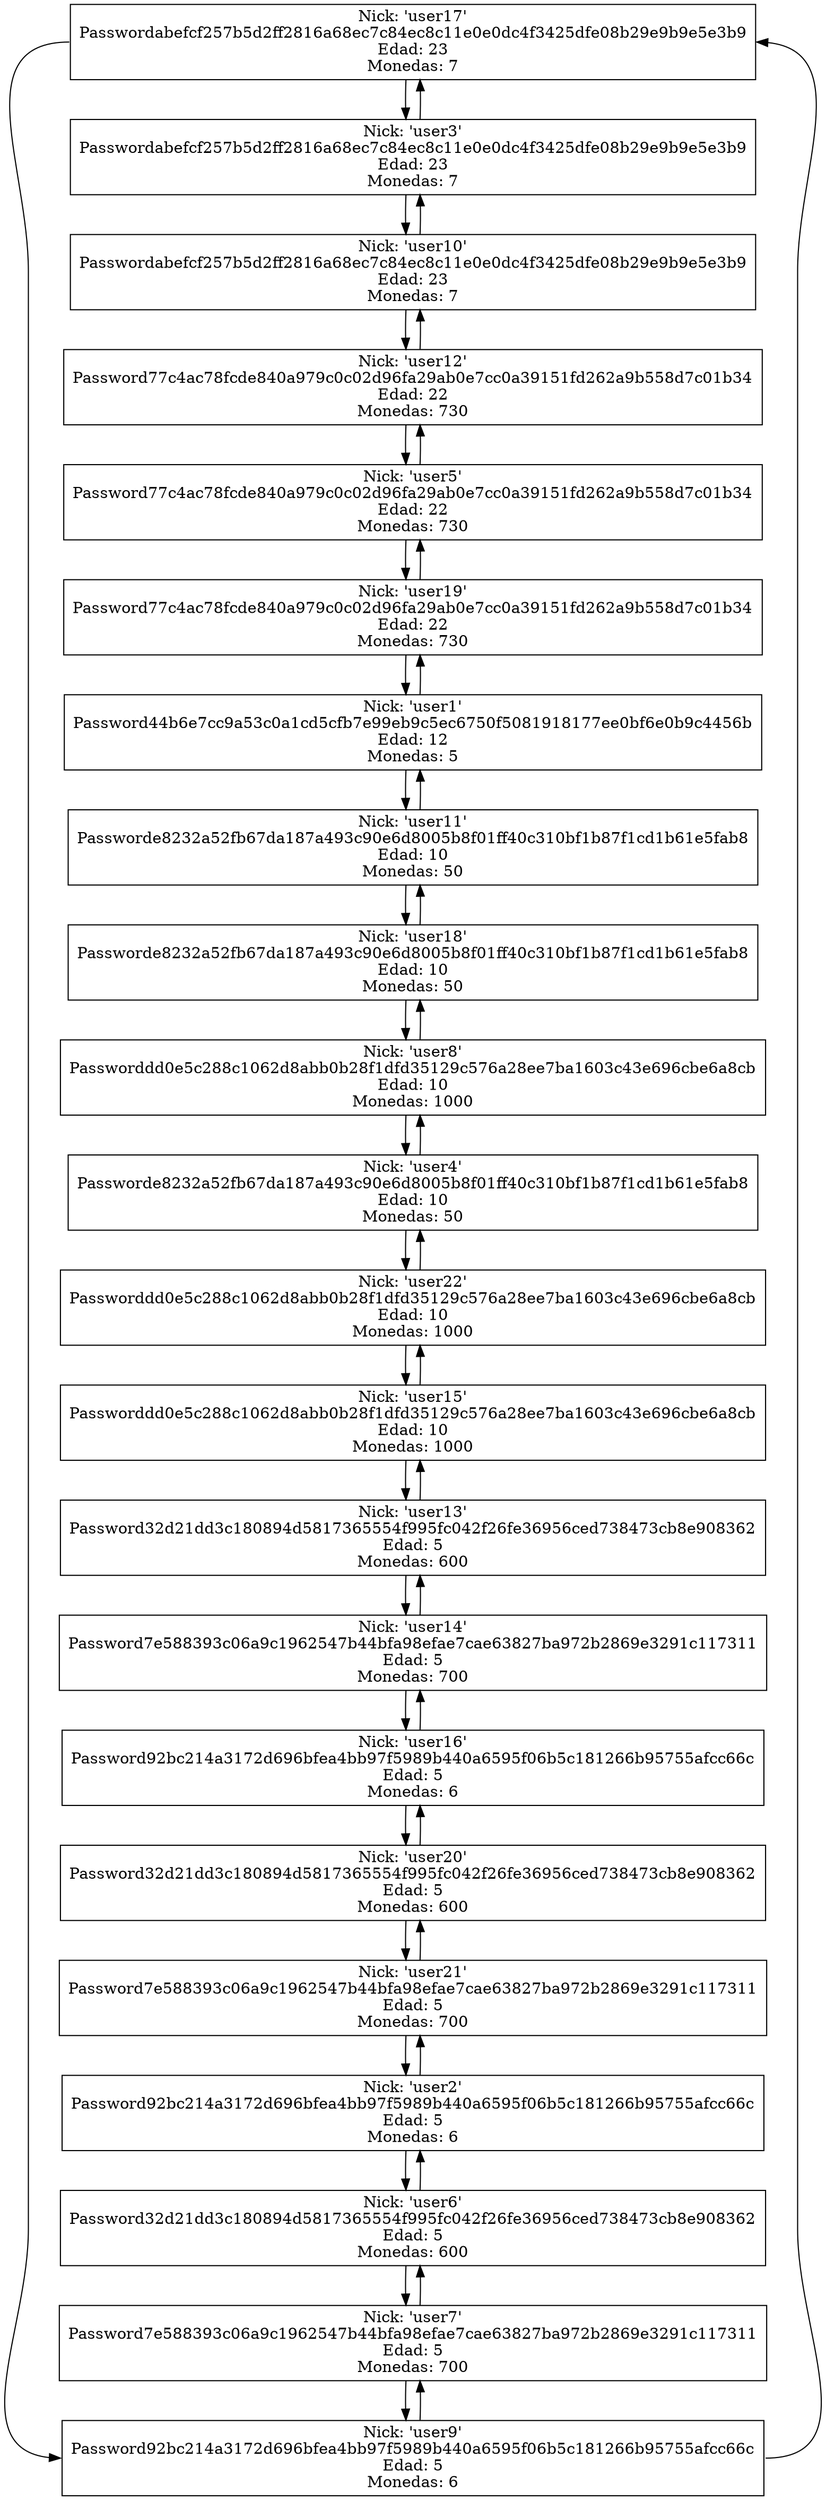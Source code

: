 digraph G {
graph [rankdir = TB ]
node [shape = box]
"user17"[label="Nick: 'user17'
Passwordabefcf257b5d2ff2816a68ec7c84ec8c11e0e0dc4f3425dfe08b29e9b9e5e3b9
Edad: 23
Monedas: 7"];
user17->user3
"user3" [label="Nick: 'user3'
Passwordabefcf257b5d2ff2816a68ec7c84ec8c11e0e0dc4f3425dfe08b29e9b9e5e3b9
Edad: 23
Monedas: 7"];
"user3"->"user10"
"user3"->"user17"
"user10" [label="Nick: 'user10'
Passwordabefcf257b5d2ff2816a68ec7c84ec8c11e0e0dc4f3425dfe08b29e9b9e5e3b9
Edad: 23
Monedas: 7"];
"user10"->"user12"
"user10"->"user3"
"user12" [label="Nick: 'user12'
Password77c4ac78fcde840a979c0c02d96fa29ab0e7cc0a39151fd262a9b558d7c01b34
Edad: 22
Monedas: 730"];
"user12"->"user5"
"user12"->"user10"
"user5" [label="Nick: 'user5'
Password77c4ac78fcde840a979c0c02d96fa29ab0e7cc0a39151fd262a9b558d7c01b34
Edad: 22
Monedas: 730"];
"user5"->"user19"
"user5"->"user12"
"user19" [label="Nick: 'user19'
Password77c4ac78fcde840a979c0c02d96fa29ab0e7cc0a39151fd262a9b558d7c01b34
Edad: 22
Monedas: 730"];
"user19"->"user1"
"user19"->"user5"
"user1" [label="Nick: 'user1'
Password44b6e7cc9a53c0a1cd5cfb7e99eb9c5ec6750f5081918177ee0bf6e0b9c4456b
Edad: 12
Monedas: 5"];
"user1"->"user11"
"user1"->"user19"
"user11" [label="Nick: 'user11'
Passworde8232a52fb67da187a493c90e6d8005b8f01ff40c310bf1b87f1cd1b61e5fab8
Edad: 10
Monedas: 50"];
"user11"->"user18"
"user11"->"user1"
"user18" [label="Nick: 'user18'
Passworde8232a52fb67da187a493c90e6d8005b8f01ff40c310bf1b87f1cd1b61e5fab8
Edad: 10
Monedas: 50"];
"user18"->"user8"
"user18"->"user11"
"user8" [label="Nick: 'user8'
Passworddd0e5c288c1062d8abb0b28f1dfd35129c576a28ee7ba1603c43e696cbe6a8cb
Edad: 10
Monedas: 1000"];
"user8"->"user4"
"user8"->"user18"
"user4" [label="Nick: 'user4'
Passworde8232a52fb67da187a493c90e6d8005b8f01ff40c310bf1b87f1cd1b61e5fab8
Edad: 10
Monedas: 50"];
"user4"->"user22"
"user4"->"user8"
"user22" [label="Nick: 'user22'
Passworddd0e5c288c1062d8abb0b28f1dfd35129c576a28ee7ba1603c43e696cbe6a8cb
Edad: 10
Monedas: 1000"];
"user22"->"user15"
"user22"->"user4"
"user15" [label="Nick: 'user15'
Passworddd0e5c288c1062d8abb0b28f1dfd35129c576a28ee7ba1603c43e696cbe6a8cb
Edad: 10
Monedas: 1000"];
"user15"->"user13"
"user15"->"user22"
"user13" [label="Nick: 'user13'
Password32d21dd3c180894d5817365554f995fc042f26fe36956ced738473cb8e908362
Edad: 5
Monedas: 600"];
"user13"->"user14"
"user13"->"user15"
"user14" [label="Nick: 'user14'
Password7e588393c06a9c1962547b44bfa98efae7cae63827ba972b2869e3291c117311
Edad: 5
Monedas: 700"];
"user14"->"user16"
"user14"->"user13"
"user16" [label="Nick: 'user16'
Password92bc214a3172d696bfea4bb97f5989b440a6595f06b5c181266b95755afcc66c
Edad: 5
Monedas: 6"];
"user16"->"user20"
"user16"->"user14"
"user20" [label="Nick: 'user20'
Password32d21dd3c180894d5817365554f995fc042f26fe36956ced738473cb8e908362
Edad: 5
Monedas: 600"];
"user20"->"user21"
"user20"->"user16"
"user21" [label="Nick: 'user21'
Password7e588393c06a9c1962547b44bfa98efae7cae63827ba972b2869e3291c117311
Edad: 5
Monedas: 700"];
"user21"->"user2"
"user21"->"user20"
"user2" [label="Nick: 'user2'
Password92bc214a3172d696bfea4bb97f5989b440a6595f06b5c181266b95755afcc66c
Edad: 5
Monedas: 6"];
"user2"->"user6"
"user2"->"user21"
"user6" [label="Nick: 'user6'
Password32d21dd3c180894d5817365554f995fc042f26fe36956ced738473cb8e908362
Edad: 5
Monedas: 600"];
"user6"->"user7"
"user6"->"user2"
"user7" [label="Nick: 'user7'
Password7e588393c06a9c1962547b44bfa98efae7cae63827ba972b2869e3291c117311
Edad: 5
Monedas: 700"];
"user7"->"user9"
"user7"->"user6"
"user9"[label="Nick: 'user9'
Password92bc214a3172d696bfea4bb97f5989b440a6595f06b5c181266b95755afcc66c
Edad: 5
Monedas: 6"];
"user9"->"user7"
"user9":e->"user17":e
"user17":w->"user9":w
}